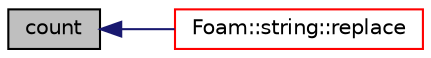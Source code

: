 digraph "count"
{
  bgcolor="transparent";
  edge [fontname="Helvetica",fontsize="10",labelfontname="Helvetica",labelfontsize="10"];
  node [fontname="Helvetica",fontsize="10",shape=record];
  rankdir="LR";
  Node1 [label="count",height=0.2,width=0.4,color="black", fillcolor="grey75", style="filled" fontcolor="black"];
  Node1 -> Node2 [dir="back",color="midnightblue",fontsize="10",style="solid",fontname="Helvetica"];
  Node2 [label="Foam::string::replace",height=0.2,width=0.4,color="red",URL="$classFoam_1_1string.html#acbf80deab4aaf79d2e1aac4b4993ceed",tooltip="Replace first occurrence of sub-string s1 with s2, beginning at pos. "];
}
